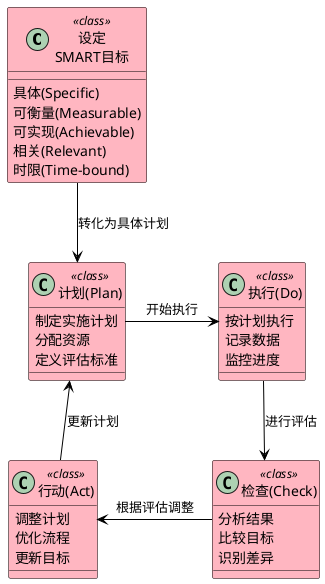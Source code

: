 @startuml
!define RECTANGLE class
!define DATABASE class
!define CIRCLE class

skinparam class {
    BackgroundColor<<RECTANGLE>> LemonChiffon
    BackgroundColor<<DATABASE>> LightGray
    BackgroundColor<<CIRCLE>> LightPink
    BorderColor Black
    ArrowColor Black
}

class "设定\nSMART目标" as SMART <<RECTANGLE>> {
    具体(Specific)
    可衡量(Measurable)
    可实现(Achievable)
    相关(Relevant)
    时限(Time-bound)
}

class "计划(Plan)" as Plan <<CIRCLE>> {
    制定实施计划
    分配资源
    定义评估标准
}

class "执行(Do)" as Do <<CIRCLE>> {
    按计划执行
    记录数据
    监控进度
}

class "检查(Check)" as Check <<CIRCLE>> {
    分析结果
    比较目标
    识别差异
}

class "行动(Act)" as Act <<CIRCLE>> {
    调整计划
    优化流程
    更新目标
}

SMART -down-> Plan : 转化为具体计划
Plan -right-> Do : 开始执行
Do -down-> Check : 进行评估
Check -left-> Act : 根据评估调整
Act -up-> Plan : 更新计划

@enduml
